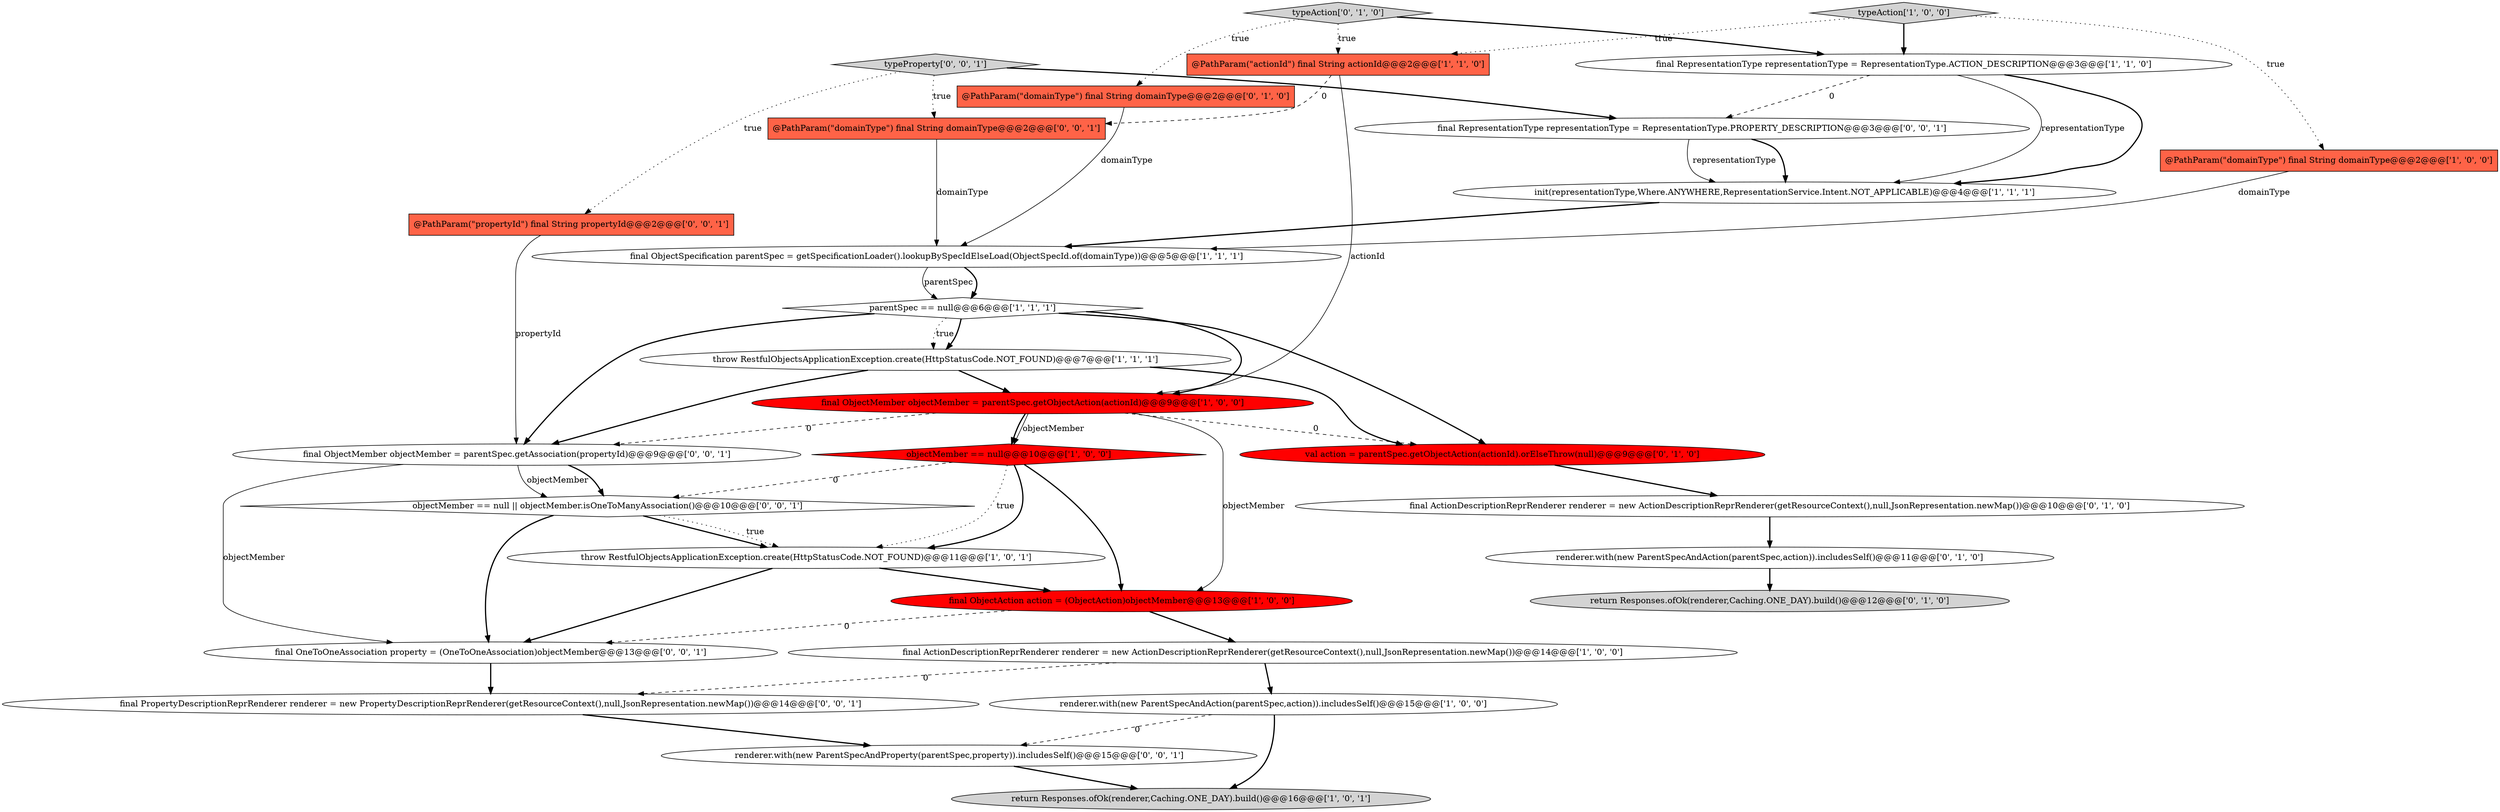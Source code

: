 digraph {
25 [style = filled, label = "final OneToOneAssociation property = (OneToOneAssociation)objectMember@@@13@@@['0', '0', '1']", fillcolor = white, shape = ellipse image = "AAA0AAABBB3BBB"];
17 [style = filled, label = "renderer.with(new ParentSpecAndAction(parentSpec,action)).includesSelf()@@@11@@@['0', '1', '0']", fillcolor = white, shape = ellipse image = "AAA0AAABBB2BBB"];
19 [style = filled, label = "return Responses.ofOk(renderer,Caching.ONE_DAY).build()@@@12@@@['0', '1', '0']", fillcolor = lightgray, shape = ellipse image = "AAA0AAABBB2BBB"];
11 [style = filled, label = "renderer.with(new ParentSpecAndAction(parentSpec,action)).includesSelf()@@@15@@@['1', '0', '0']", fillcolor = white, shape = ellipse image = "AAA0AAABBB1BBB"];
1 [style = filled, label = "final ActionDescriptionReprRenderer renderer = new ActionDescriptionReprRenderer(getResourceContext(),null,JsonRepresentation.newMap())@@@14@@@['1', '0', '0']", fillcolor = white, shape = ellipse image = "AAA0AAABBB1BBB"];
4 [style = filled, label = "final ObjectMember objectMember = parentSpec.getObjectAction(actionId)@@@9@@@['1', '0', '0']", fillcolor = red, shape = ellipse image = "AAA1AAABBB1BBB"];
27 [style = filled, label = "final PropertyDescriptionReprRenderer renderer = new PropertyDescriptionReprRenderer(getResourceContext(),null,JsonRepresentation.newMap())@@@14@@@['0', '0', '1']", fillcolor = white, shape = ellipse image = "AAA0AAABBB3BBB"];
20 [style = filled, label = "@PathParam(\"domainType\") final String domainType@@@2@@@['0', '1', '0']", fillcolor = tomato, shape = box image = "AAA0AAABBB2BBB"];
12 [style = filled, label = "throw RestfulObjectsApplicationException.create(HttpStatusCode.NOT_FOUND)@@@7@@@['1', '1', '1']", fillcolor = white, shape = ellipse image = "AAA0AAABBB1BBB"];
21 [style = filled, label = "renderer.with(new ParentSpecAndProperty(parentSpec,property)).includesSelf()@@@15@@@['0', '0', '1']", fillcolor = white, shape = ellipse image = "AAA0AAABBB3BBB"];
14 [style = filled, label = "init(representationType,Where.ANYWHERE,RepresentationService.Intent.NOT_APPLICABLE)@@@4@@@['1', '1', '1']", fillcolor = white, shape = ellipse image = "AAA0AAABBB1BBB"];
13 [style = filled, label = "objectMember == null@@@10@@@['1', '0', '0']", fillcolor = red, shape = diamond image = "AAA1AAABBB1BBB"];
3 [style = filled, label = "@PathParam(\"domainType\") final String domainType@@@2@@@['1', '0', '0']", fillcolor = tomato, shape = box image = "AAA0AAABBB1BBB"];
29 [style = filled, label = "final ObjectMember objectMember = parentSpec.getAssociation(propertyId)@@@9@@@['0', '0', '1']", fillcolor = white, shape = ellipse image = "AAA0AAABBB3BBB"];
9 [style = filled, label = "@PathParam(\"actionId\") final String actionId@@@2@@@['1', '1', '0']", fillcolor = tomato, shape = box image = "AAA0AAABBB1BBB"];
6 [style = filled, label = "return Responses.ofOk(renderer,Caching.ONE_DAY).build()@@@16@@@['1', '0', '1']", fillcolor = lightgray, shape = ellipse image = "AAA0AAABBB1BBB"];
22 [style = filled, label = "typeProperty['0', '0', '1']", fillcolor = lightgray, shape = diamond image = "AAA0AAABBB3BBB"];
0 [style = filled, label = "throw RestfulObjectsApplicationException.create(HttpStatusCode.NOT_FOUND)@@@11@@@['1', '0', '1']", fillcolor = white, shape = ellipse image = "AAA0AAABBB1BBB"];
26 [style = filled, label = "@PathParam(\"domainType\") final String domainType@@@2@@@['0', '0', '1']", fillcolor = tomato, shape = box image = "AAA0AAABBB3BBB"];
2 [style = filled, label = "final ObjectAction action = (ObjectAction)objectMember@@@13@@@['1', '0', '0']", fillcolor = red, shape = ellipse image = "AAA1AAABBB1BBB"];
23 [style = filled, label = "objectMember == null || objectMember.isOneToManyAssociation()@@@10@@@['0', '0', '1']", fillcolor = white, shape = diamond image = "AAA0AAABBB3BBB"];
15 [style = filled, label = "typeAction['0', '1', '0']", fillcolor = lightgray, shape = diamond image = "AAA0AAABBB2BBB"];
16 [style = filled, label = "final ActionDescriptionReprRenderer renderer = new ActionDescriptionReprRenderer(getResourceContext(),null,JsonRepresentation.newMap())@@@10@@@['0', '1', '0']", fillcolor = white, shape = ellipse image = "AAA0AAABBB2BBB"];
8 [style = filled, label = "parentSpec == null@@@6@@@['1', '1', '1']", fillcolor = white, shape = diamond image = "AAA0AAABBB1BBB"];
5 [style = filled, label = "final ObjectSpecification parentSpec = getSpecificationLoader().lookupBySpecIdElseLoad(ObjectSpecId.of(domainType))@@@5@@@['1', '1', '1']", fillcolor = white, shape = ellipse image = "AAA0AAABBB1BBB"];
28 [style = filled, label = "final RepresentationType representationType = RepresentationType.PROPERTY_DESCRIPTION@@@3@@@['0', '0', '1']", fillcolor = white, shape = ellipse image = "AAA0AAABBB3BBB"];
18 [style = filled, label = "val action = parentSpec.getObjectAction(actionId).orElseThrow(null)@@@9@@@['0', '1', '0']", fillcolor = red, shape = ellipse image = "AAA1AAABBB2BBB"];
10 [style = filled, label = "final RepresentationType representationType = RepresentationType.ACTION_DESCRIPTION@@@3@@@['1', '1', '0']", fillcolor = white, shape = ellipse image = "AAA0AAABBB1BBB"];
24 [style = filled, label = "@PathParam(\"propertyId\") final String propertyId@@@2@@@['0', '0', '1']", fillcolor = tomato, shape = box image = "AAA0AAABBB3BBB"];
7 [style = filled, label = "typeAction['1', '0', '0']", fillcolor = lightgray, shape = diamond image = "AAA0AAABBB1BBB"];
4->18 [style = dashed, label="0"];
5->8 [style = bold, label=""];
23->25 [style = bold, label=""];
15->10 [style = bold, label=""];
29->23 [style = solid, label="objectMember"];
29->25 [style = solid, label="objectMember"];
21->6 [style = bold, label=""];
10->14 [style = bold, label=""];
7->10 [style = bold, label=""];
2->1 [style = bold, label=""];
8->18 [style = bold, label=""];
1->27 [style = dashed, label="0"];
11->6 [style = bold, label=""];
4->13 [style = bold, label=""];
14->5 [style = bold, label=""];
0->2 [style = bold, label=""];
3->5 [style = solid, label="domainType"];
10->28 [style = dashed, label="0"];
15->20 [style = dotted, label="true"];
22->28 [style = bold, label=""];
16->17 [style = bold, label=""];
29->23 [style = bold, label=""];
7->9 [style = dotted, label="true"];
22->24 [style = dotted, label="true"];
4->2 [style = solid, label="objectMember"];
20->5 [style = solid, label="domainType"];
23->0 [style = bold, label=""];
13->23 [style = dashed, label="0"];
17->19 [style = bold, label=""];
28->14 [style = solid, label="representationType"];
28->14 [style = bold, label=""];
15->9 [style = dotted, label="true"];
1->11 [style = bold, label=""];
25->27 [style = bold, label=""];
12->29 [style = bold, label=""];
8->12 [style = dotted, label="true"];
4->13 [style = solid, label="objectMember"];
12->4 [style = bold, label=""];
22->26 [style = dotted, label="true"];
0->25 [style = bold, label=""];
13->0 [style = dotted, label="true"];
7->3 [style = dotted, label="true"];
9->26 [style = dashed, label="0"];
12->18 [style = bold, label=""];
2->25 [style = dashed, label="0"];
5->8 [style = solid, label="parentSpec"];
24->29 [style = solid, label="propertyId"];
9->4 [style = solid, label="actionId"];
10->14 [style = solid, label="representationType"];
8->4 [style = bold, label=""];
26->5 [style = solid, label="domainType"];
4->29 [style = dashed, label="0"];
11->21 [style = dashed, label="0"];
27->21 [style = bold, label=""];
8->29 [style = bold, label=""];
23->0 [style = dotted, label="true"];
8->12 [style = bold, label=""];
13->0 [style = bold, label=""];
13->2 [style = bold, label=""];
18->16 [style = bold, label=""];
}
